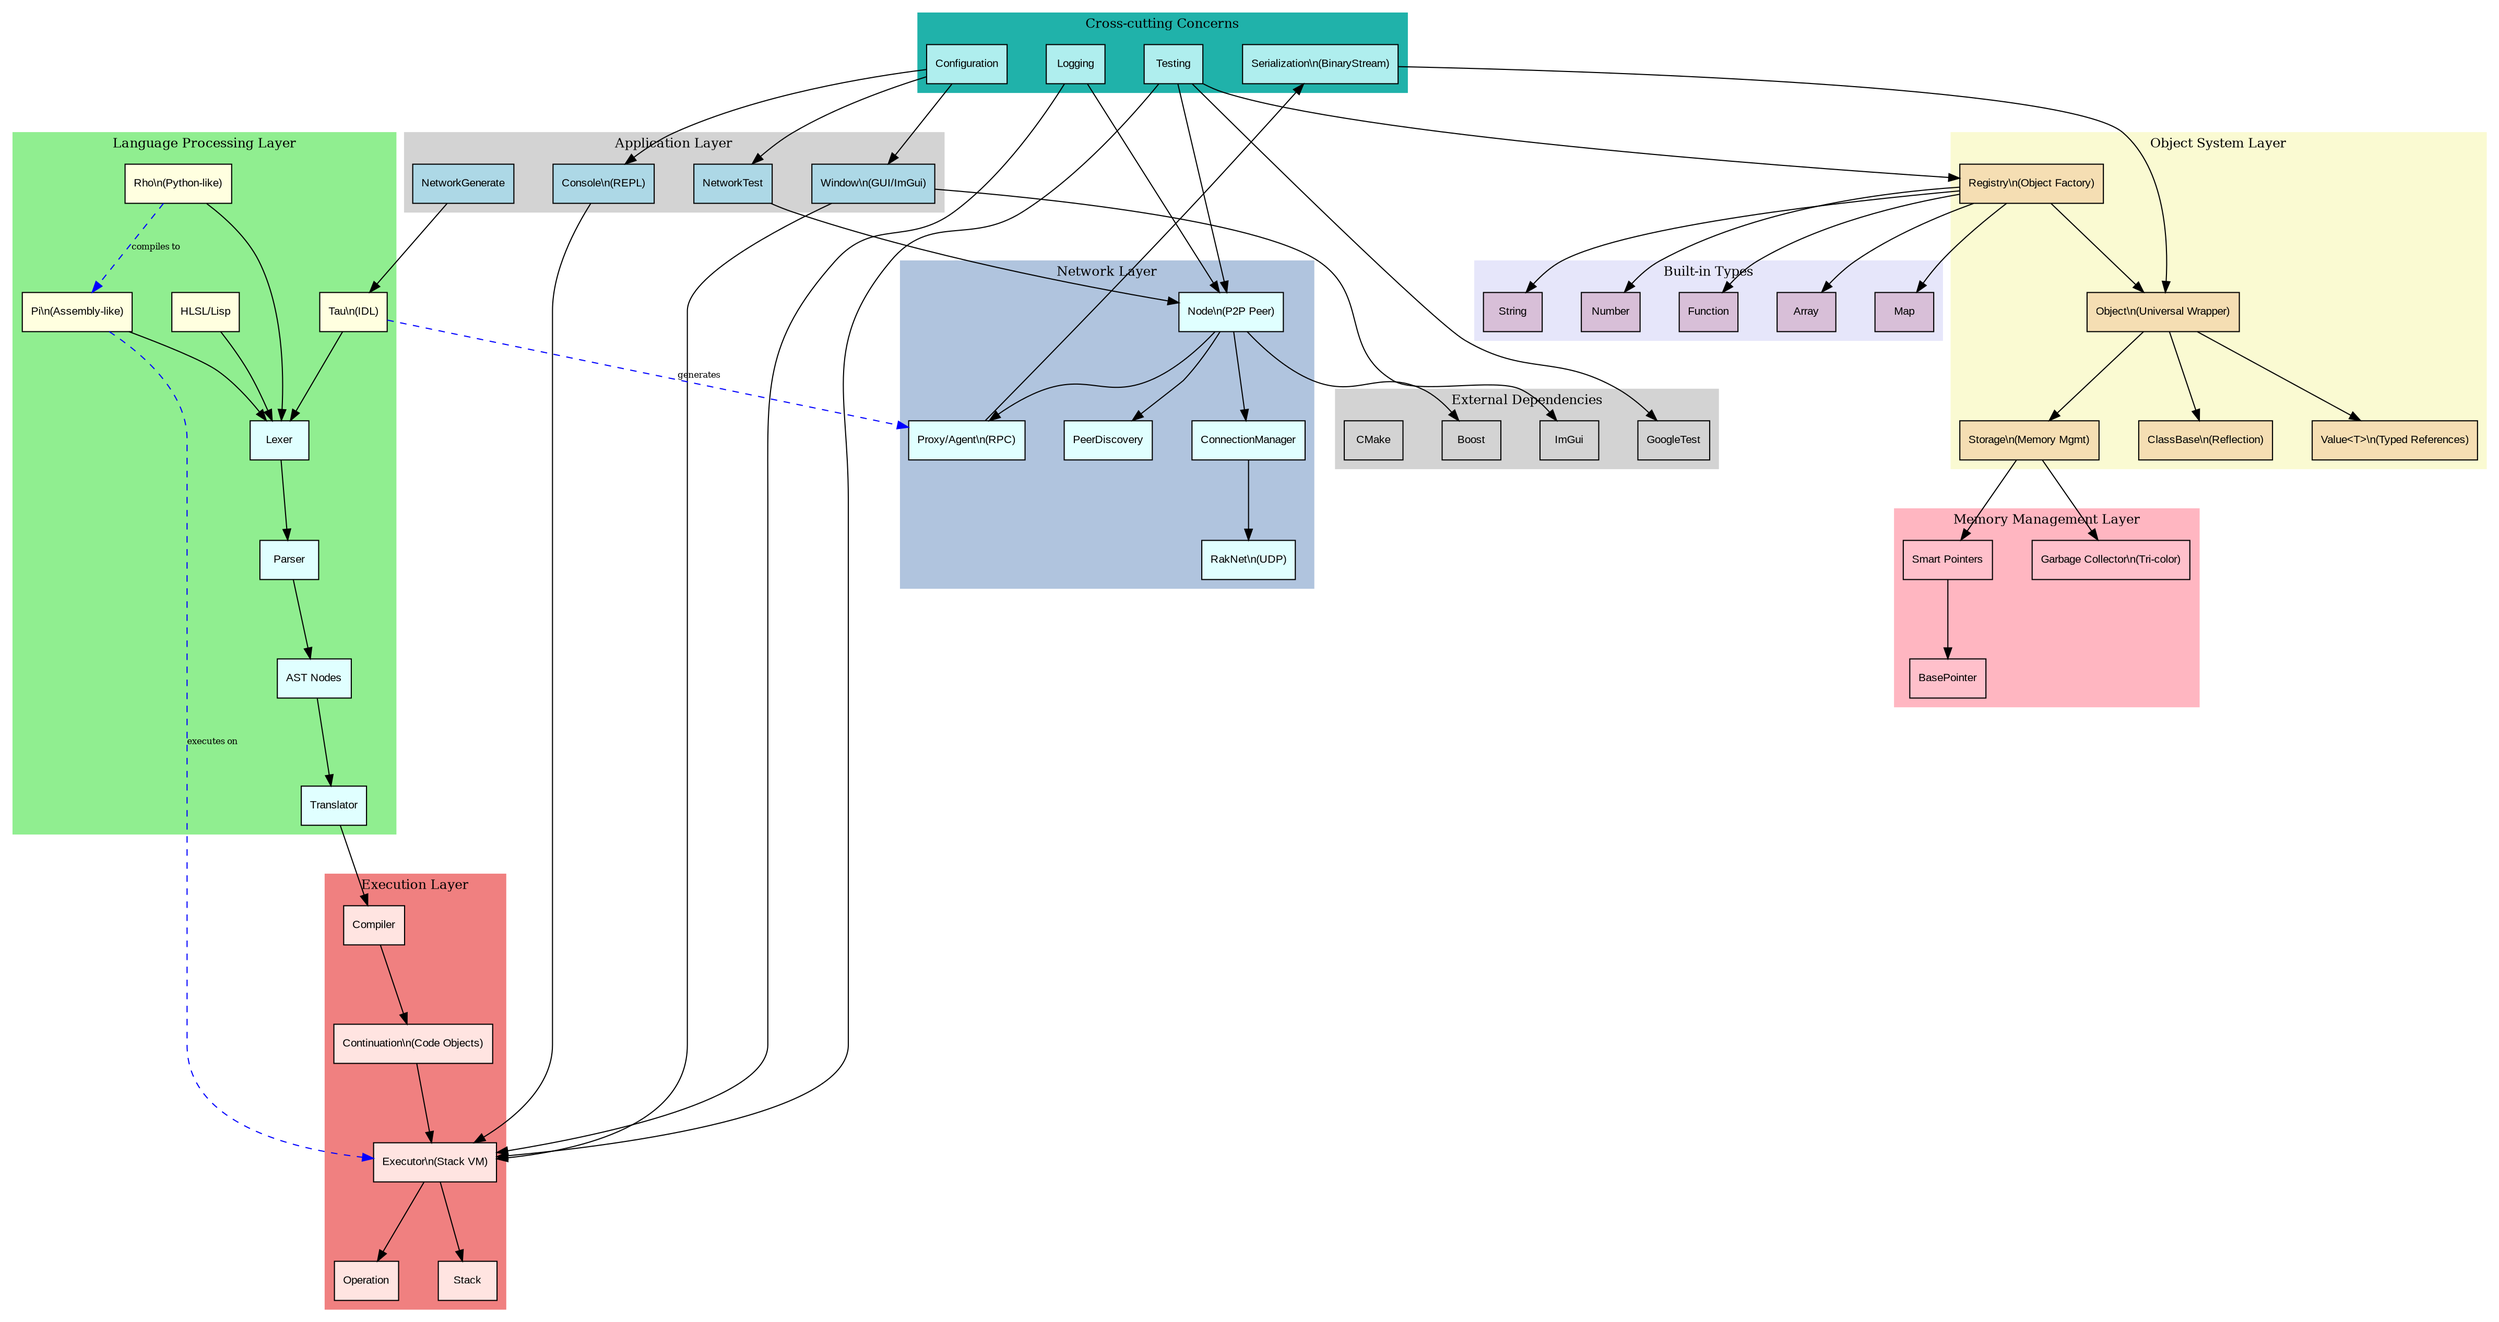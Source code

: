 digraph KAI_Architecture {
    rankdir=TB;
    compound=true;
    nodesep=0.5;
    ranksep=1.0;
    bgcolor="white";
    
    node [shape=box, style=filled, fontname="Arial", fontsize=10];
    
    // Application Layer
    subgraph cluster_app {
        label="Application Layer";
        style=filled;
        color=lightgray;
        fontsize=12;
        
        Console [fillcolor=lightblue, label="Console\\n(REPL)"];
        Window [fillcolor=lightblue, label="Window\\n(GUI/ImGui)"];
        NetworkTest [fillcolor=lightblue, label="NetworkTest"];
        NetworkGenerate [fillcolor=lightblue, label="NetworkGenerate"];
    }
    
    // Language Processing Layer
    subgraph cluster_lang {
        label="Language Processing Layer";
        style=filled;
        color=lightgreen;
        fontsize=12;
        
        Rho [fillcolor=lightyellow, label="Rho\\n(Python-like)"];
        Pi [fillcolor=lightyellow, label="Pi\\n(Assembly-like)"];
        Tau [fillcolor=lightyellow, label="Tau\\n(IDL)"];
        HLSL [fillcolor=lightyellow, label="HLSL/Lisp"];
        
        Lexer [fillcolor=lightcyan, label="Lexer"];
        Parser [fillcolor=lightcyan, label="Parser"];
        AST [fillcolor=lightcyan, label="AST Nodes"];
        Translator [fillcolor=lightcyan, label="Translator"];
    }
    
    // Execution Layer
    subgraph cluster_exec {
        label="Execution Layer";
        style=filled;
        color=lightcoral;
        fontsize=12;
        
        Executor [fillcolor=mistyrose, label="Executor\\n(Stack VM)"];
        Continuation [fillcolor=mistyrose, label="Continuation\\n(Code Objects)"];
        Operation [fillcolor=mistyrose, label="Operation"];
        Stack [fillcolor=mistyrose, label="Stack"];
        Compiler [fillcolor=mistyrose, label="Compiler"];
    }
    
    // Network Layer
    subgraph cluster_network {
        label="Network Layer";
        style=filled;
        color=lightsteelblue;
        fontsize=12;
        
        NetworkNode [fillcolor=lightcyan, label="Node\\n(P2P Peer)"];
        ConnectionManager [fillcolor=lightcyan, label="ConnectionManager"];
        PeerDiscovery [fillcolor=lightcyan, label="PeerDiscovery"];
        ProxyAgent [fillcolor=lightcyan, label="Proxy/Agent\\n(RPC)"];
        RakNet [fillcolor=lightcyan, label="RakNet\\n(UDP)"];
    }
    
    // Object System Layer
    subgraph cluster_object {
        label="Object System Layer";
        style=filled;
        color=lightgoldenrodyellow;
        fontsize=12;
        
        Registry [fillcolor=wheat, label="Registry\\n(Object Factory)"];
        Object [fillcolor=wheat, label="Object\\n(Universal Wrapper)"];
        Storage [fillcolor=wheat, label="Storage\\n(Memory Mgmt)"];
        ClassBase [fillcolor=wheat, label="ClassBase\\n(Reflection)"];
        Value [fillcolor=wheat, label="Value&lt;T&gt;\\n(Typed References)"];
    }
    
    // Built-in Types
    subgraph cluster_types {
        label="Built-in Types";
        style=filled;
        color=lavender;
        fontsize=12;
        
        Array [fillcolor=thistle, label="Array"];
        Map [fillcolor=thistle, label="Map"];
        String [fillcolor=thistle, label="String"];
        Number [fillcolor=thistle, label="Number"];
        Function [fillcolor=thistle, label="Function"];
    }
    
    // Memory Management Layer
    subgraph cluster_memory {
        label="Memory Management Layer";
        style=filled;
        color=lightpink;
        fontsize=12;
        
        GC [fillcolor=pink, label="Garbage Collector\\n(Tri-color)"];
        SmartPointers [fillcolor=pink, label="Smart Pointers"];
        BasePointer [fillcolor=pink, label="BasePointer"];
    }
    
    // Cross-cutting Concerns
    subgraph cluster_crosscut {
        label="Cross-cutting Concerns";
        style=filled;
        color=lightseagreen;
        fontsize=12;
        
        Serialization [fillcolor=paleturquoise, label="Serialization\\n(BinaryStream)"];
        Logging [fillcolor=paleturquoise, label="Logging"];
        Config [fillcolor=paleturquoise, label="Configuration"];
        Testing [fillcolor=paleturquoise, label="Testing"];
    }
    
    // External Dependencies
    subgraph cluster_external {
        label="External Dependencies";
        style=filled;
        color=lightgray;
        fontsize=12;
        
        Boost [fillcolor=lightgray, label="Boost"];
        GoogleTest [fillcolor=lightgray, label="GoogleTest"];
        ImGui [fillcolor=lightgray, label="ImGui"];
        CMake [fillcolor=lightgray, label="CMake"];
    }
    
    // Language processing flow
    Rho -> Lexer;
    Pi -> Lexer;
    Tau -> Lexer;
    HLSL -> Lexer;
    
    Lexer -> Parser;
    Parser -> AST;
    AST -> Translator;
    Translator -> Compiler;
    
    // Execution flow
    Compiler -> Continuation;
    Continuation -> Executor;
    Executor -> Stack;
    Executor -> Operation;
    
    // Object system connections
    Registry -> Object;
    Object -> Storage;
    Object -> ClassBase;
    Object -> Value;
    
    // Type system connections
    Registry -> Array;
    Registry -> Map;
    Registry -> String;
    Registry -> Number;
    Registry -> Function;
    
    // Memory management connections
    Storage -> GC;
    Storage -> SmartPointers;
    SmartPointers -> BasePointer;
    
    // Network connections
    NetworkNode -> ConnectionManager;
    NetworkNode -> PeerDiscovery;
    NetworkNode -> ProxyAgent;
    ConnectionManager -> RakNet;
    ProxyAgent -> Serialization;
    
    // Application connections
    Console -> Executor;
    Window -> Executor;
    NetworkTest -> NetworkNode;
    NetworkGenerate -> Tau;
    
    // Cross-cutting connections
    Serialization -> Object;
    Logging -> NetworkNode;
    Logging -> Executor;
    Config -> Console;
    Config -> Window;
    Config -> NetworkTest;
    Testing -> Executor;
    Testing -> NetworkNode;
    Testing -> Registry;
    
    // External dependencies
    Window -> ImGui;
    NetworkNode -> Boost;
    Testing -> GoogleTest;
    
    // Data flow annotations
    edge [style=dashed, color=blue];
    Rho -> Pi [label="compiles to", fontsize=8];
    Pi -> Executor [label="executes on", fontsize=8];
    Tau -> ProxyAgent [label="generates", fontsize=8];
}